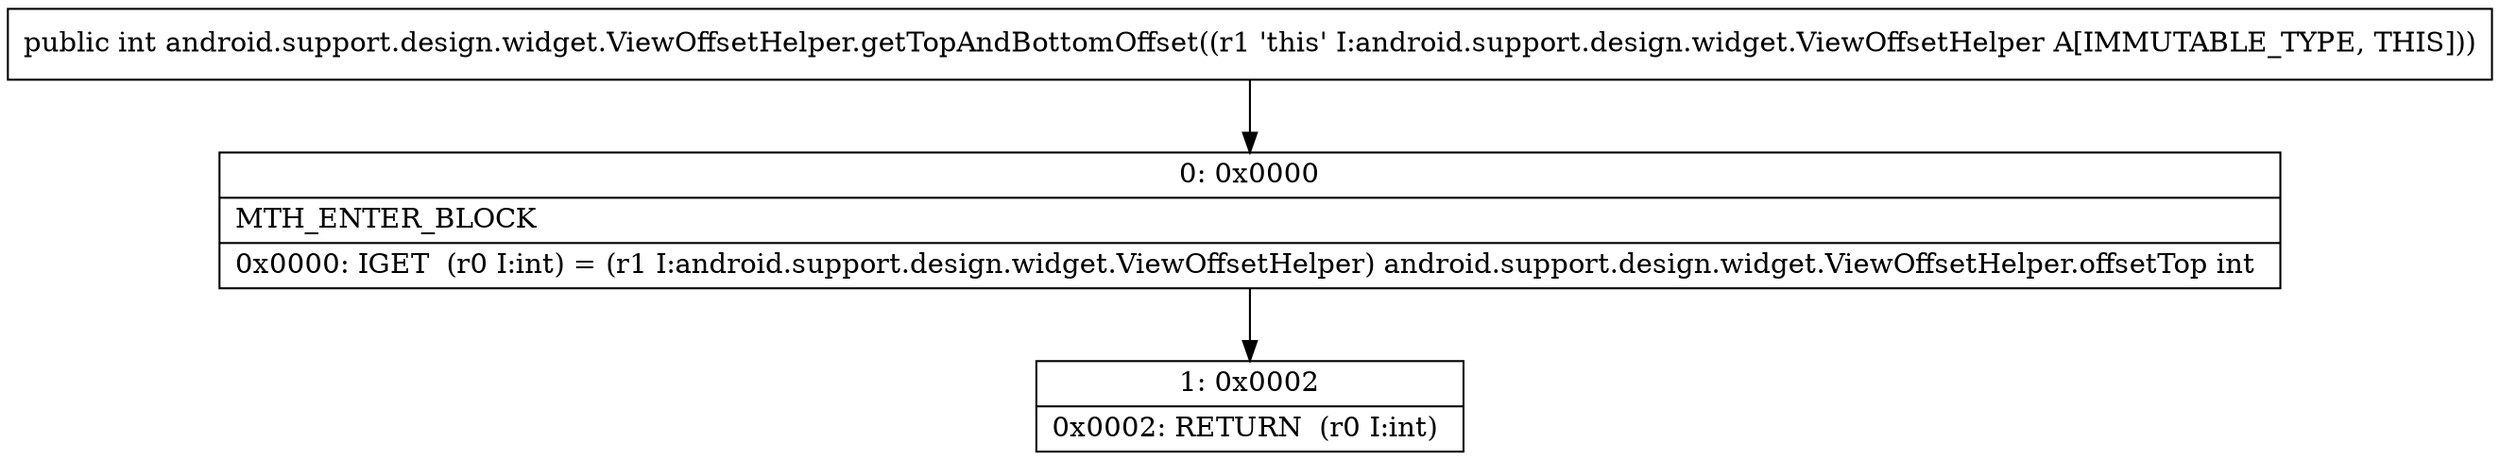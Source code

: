 digraph "CFG forandroid.support.design.widget.ViewOffsetHelper.getTopAndBottomOffset()I" {
Node_0 [shape=record,label="{0\:\ 0x0000|MTH_ENTER_BLOCK\l|0x0000: IGET  (r0 I:int) = (r1 I:android.support.design.widget.ViewOffsetHelper) android.support.design.widget.ViewOffsetHelper.offsetTop int \l}"];
Node_1 [shape=record,label="{1\:\ 0x0002|0x0002: RETURN  (r0 I:int) \l}"];
MethodNode[shape=record,label="{public int android.support.design.widget.ViewOffsetHelper.getTopAndBottomOffset((r1 'this' I:android.support.design.widget.ViewOffsetHelper A[IMMUTABLE_TYPE, THIS])) }"];
MethodNode -> Node_0;
Node_0 -> Node_1;
}

